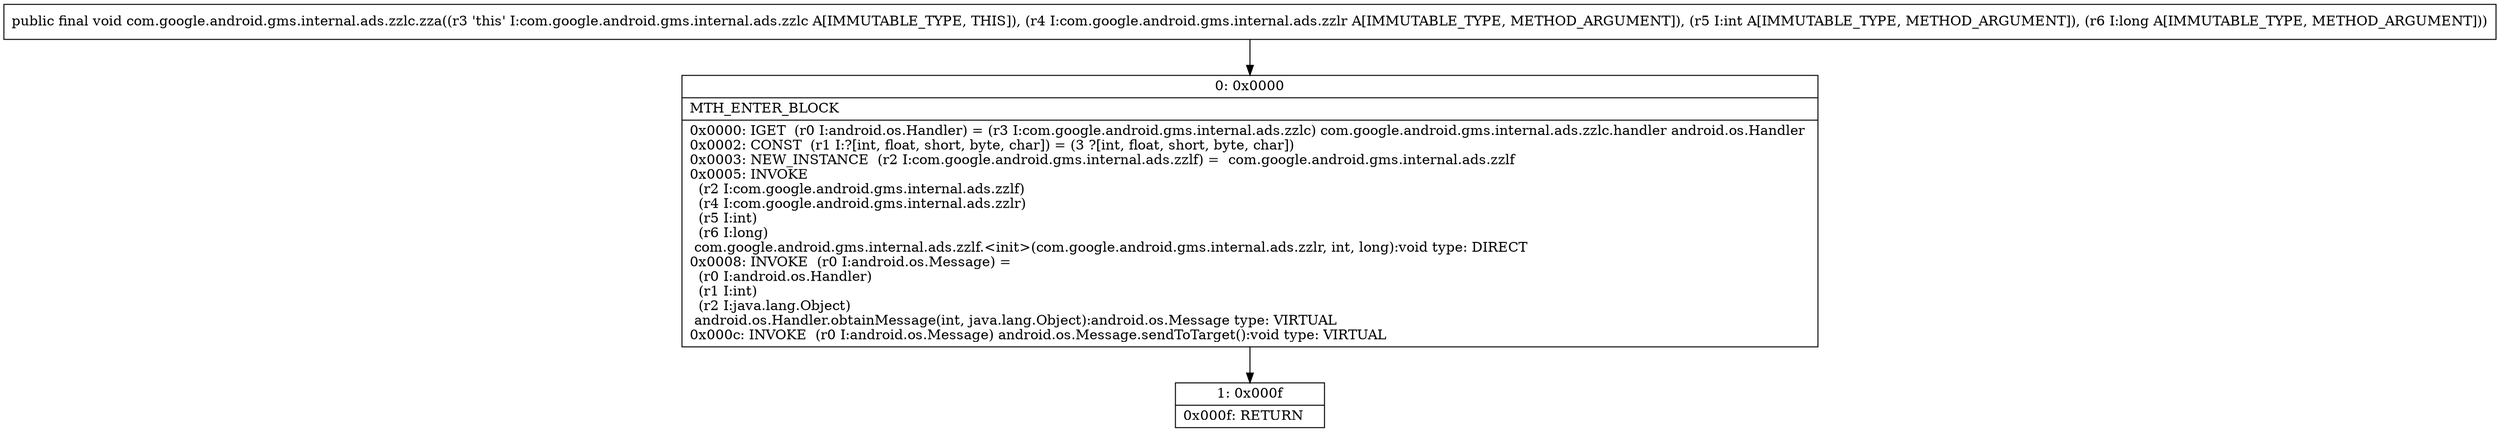 digraph "CFG forcom.google.android.gms.internal.ads.zzlc.zza(Lcom\/google\/android\/gms\/internal\/ads\/zzlr;IJ)V" {
Node_0 [shape=record,label="{0\:\ 0x0000|MTH_ENTER_BLOCK\l|0x0000: IGET  (r0 I:android.os.Handler) = (r3 I:com.google.android.gms.internal.ads.zzlc) com.google.android.gms.internal.ads.zzlc.handler android.os.Handler \l0x0002: CONST  (r1 I:?[int, float, short, byte, char]) = (3 ?[int, float, short, byte, char]) \l0x0003: NEW_INSTANCE  (r2 I:com.google.android.gms.internal.ads.zzlf) =  com.google.android.gms.internal.ads.zzlf \l0x0005: INVOKE  \l  (r2 I:com.google.android.gms.internal.ads.zzlf)\l  (r4 I:com.google.android.gms.internal.ads.zzlr)\l  (r5 I:int)\l  (r6 I:long)\l com.google.android.gms.internal.ads.zzlf.\<init\>(com.google.android.gms.internal.ads.zzlr, int, long):void type: DIRECT \l0x0008: INVOKE  (r0 I:android.os.Message) = \l  (r0 I:android.os.Handler)\l  (r1 I:int)\l  (r2 I:java.lang.Object)\l android.os.Handler.obtainMessage(int, java.lang.Object):android.os.Message type: VIRTUAL \l0x000c: INVOKE  (r0 I:android.os.Message) android.os.Message.sendToTarget():void type: VIRTUAL \l}"];
Node_1 [shape=record,label="{1\:\ 0x000f|0x000f: RETURN   \l}"];
MethodNode[shape=record,label="{public final void com.google.android.gms.internal.ads.zzlc.zza((r3 'this' I:com.google.android.gms.internal.ads.zzlc A[IMMUTABLE_TYPE, THIS]), (r4 I:com.google.android.gms.internal.ads.zzlr A[IMMUTABLE_TYPE, METHOD_ARGUMENT]), (r5 I:int A[IMMUTABLE_TYPE, METHOD_ARGUMENT]), (r6 I:long A[IMMUTABLE_TYPE, METHOD_ARGUMENT])) }"];
MethodNode -> Node_0;
Node_0 -> Node_1;
}

